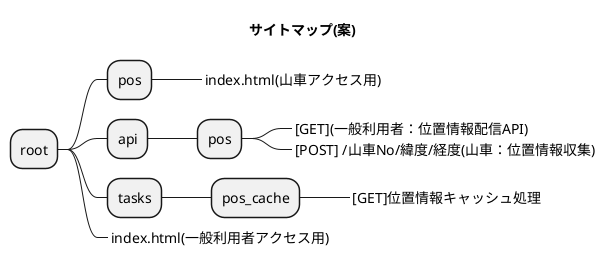 @startmindmap sitemap
title サイトマップ(案)
* root
** pos
***_ index.html(山車アクセス用)
** api
*** pos
****_ [GET](一般利用者：位置情報配信API)
****_ [POST] /山車No/緯度/経度(山車：位置情報収集)
** tasks
*** pos_cache
****_ [GET]位置情報キャッシュ処理
**_ index.html(一般利用者アクセス用)
@endmindmap